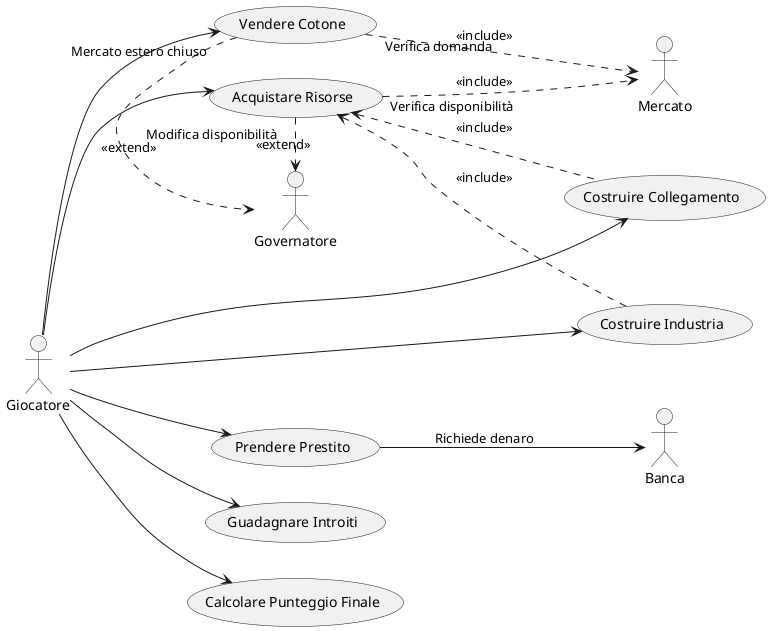 @startuml
left to right direction
skinparam packageStyle rectangle

actor "Giocatore" as Giocatore
actor "Mercato" as Mercato
actor "Banca" as Banca
actor "Governatore" as Governatore

usecase "Costruire Industria" as UC_CostruireIndustria
usecase "Costruire Collegamento" as UC_CostruireCollegamento
usecase "Vendere Cotone" as UC_VendereCotone
usecase "Acquistare Risorse" as UC_AcquistareRisorse
usecase "Prendere Prestito" as UC_PrenderePrestito
usecase "Guadagnare Introiti" as UC_GuadagnareIntroiti
usecase "Calcolare Punteggio Finale" as UC_CalcolarePunteggio

Giocatore --> UC_CostruireIndustria
Giocatore --> UC_CostruireCollegamento
Giocatore --> UC_VendereCotone
Giocatore --> UC_AcquistareRisorse
Giocatore --> UC_PrenderePrestito
Giocatore --> UC_GuadagnareIntroiti
Giocatore --> UC_CalcolarePunteggio

UC_CostruireIndustria .u.> UC_AcquistareRisorse : <<include>>
UC_CostruireCollegamento .u.> UC_AcquistareRisorse : <<include>>

UC_VendereCotone .d.> Mercato : "Verifica domanda" <<include>>
UC_AcquistareRisorse .d.> Mercato : "Verifica disponibilità" <<include>>

UC_VendereCotone .> Governatore : "Mercato estero chiuso" <<extend>>
UC_AcquistareRisorse .> Governatore : "Modifica disponibilità" <<extend>>

UC_PrenderePrestito --> Banca : "Richiede denaro"
@enduml
